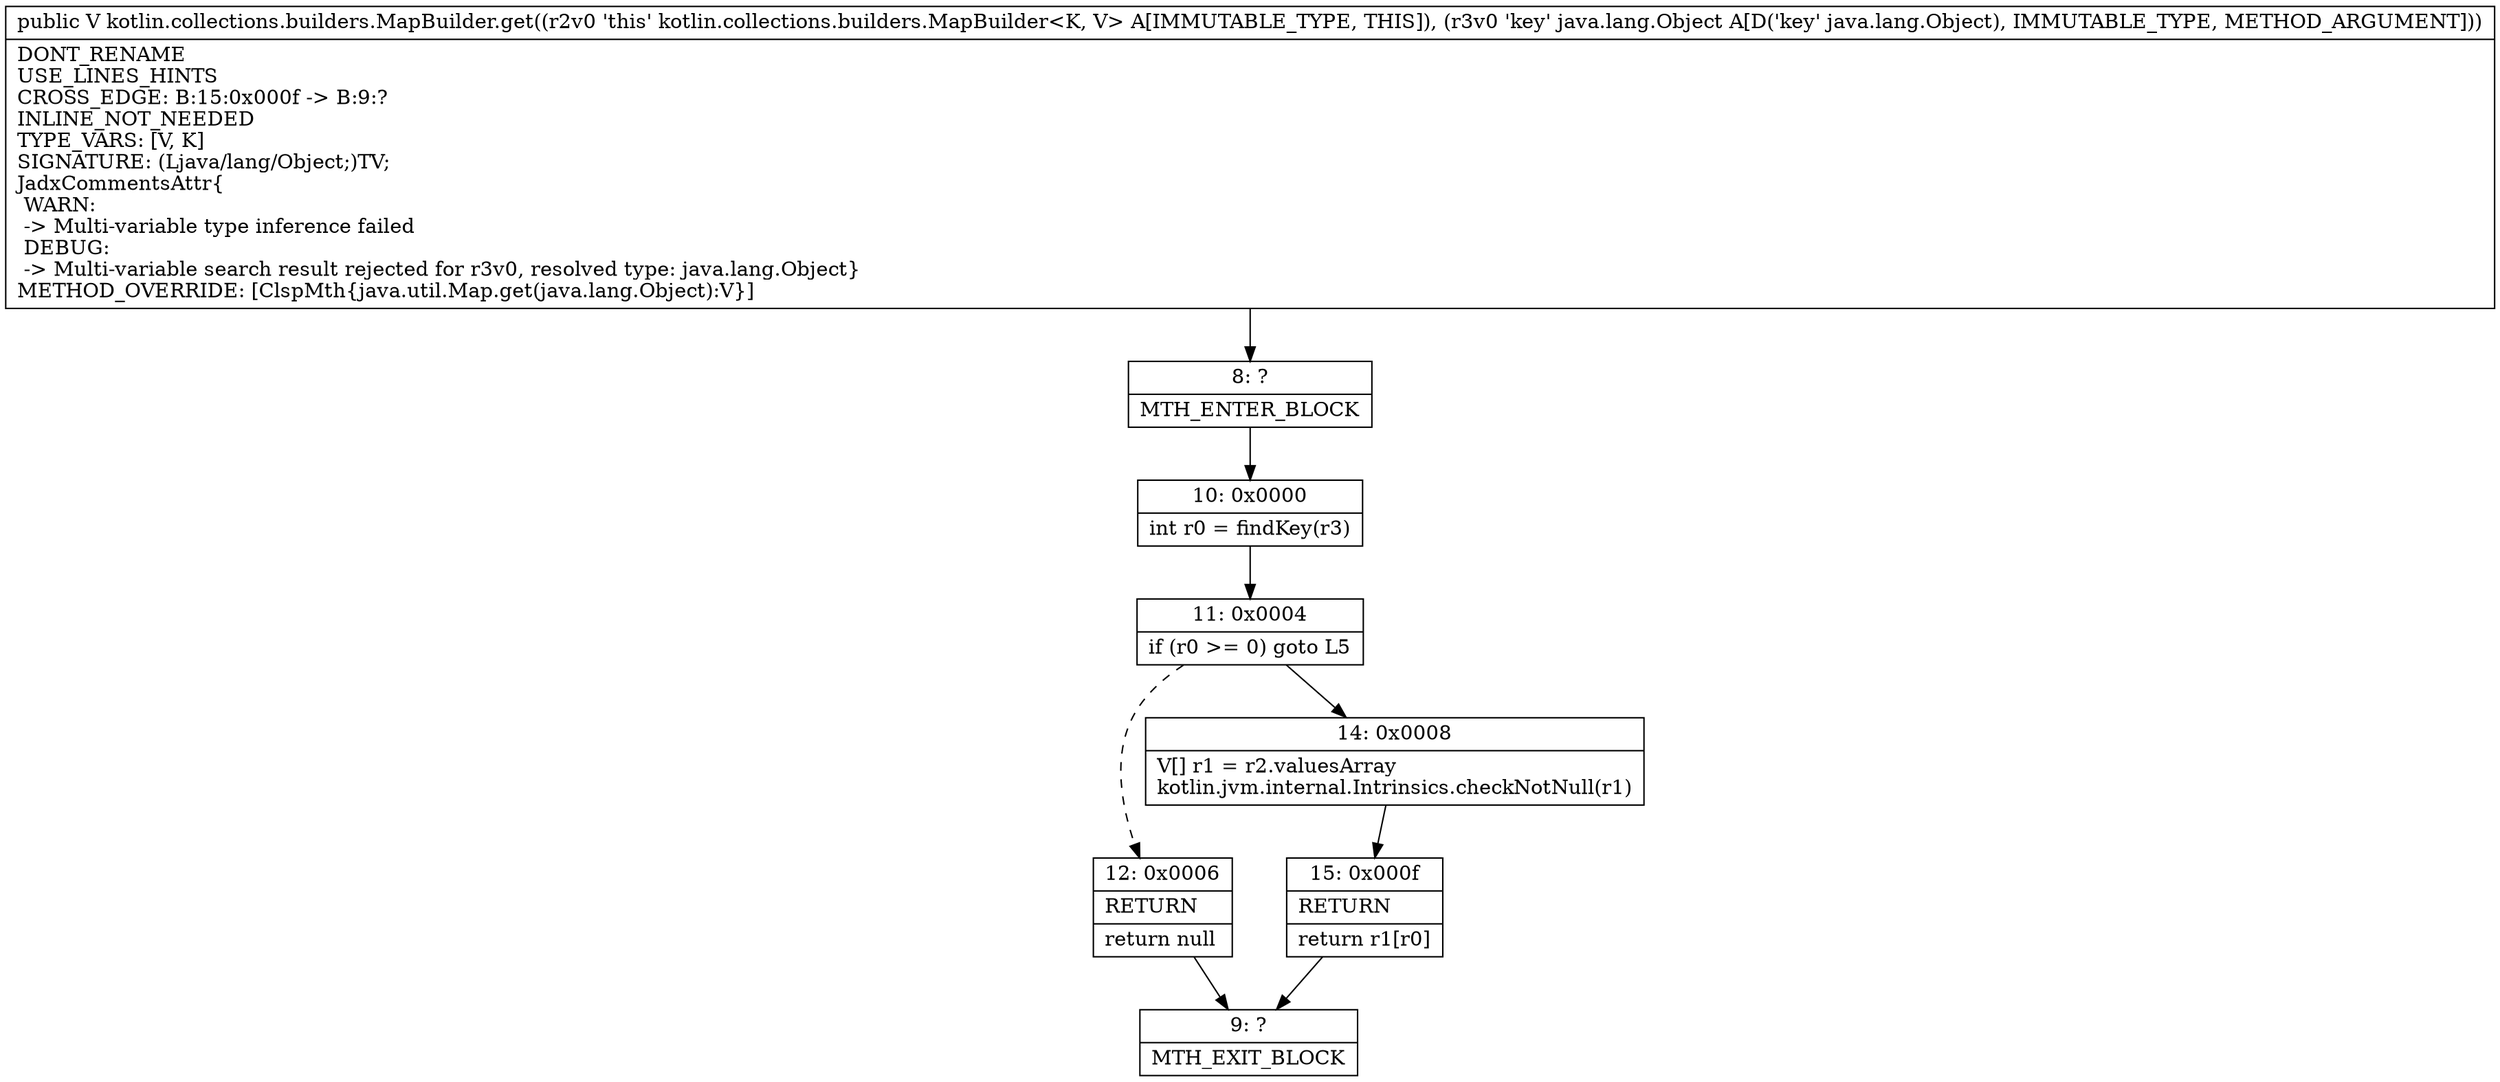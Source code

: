 digraph "CFG forkotlin.collections.builders.MapBuilder.get(Ljava\/lang\/Object;)Ljava\/lang\/Object;" {
Node_8 [shape=record,label="{8\:\ ?|MTH_ENTER_BLOCK\l}"];
Node_10 [shape=record,label="{10\:\ 0x0000|int r0 = findKey(r3)\l}"];
Node_11 [shape=record,label="{11\:\ 0x0004|if (r0 \>= 0) goto L5\l}"];
Node_12 [shape=record,label="{12\:\ 0x0006|RETURN\l|return null\l}"];
Node_9 [shape=record,label="{9\:\ ?|MTH_EXIT_BLOCK\l}"];
Node_14 [shape=record,label="{14\:\ 0x0008|V[] r1 = r2.valuesArray\lkotlin.jvm.internal.Intrinsics.checkNotNull(r1)\l}"];
Node_15 [shape=record,label="{15\:\ 0x000f|RETURN\l|return r1[r0]\l}"];
MethodNode[shape=record,label="{public V kotlin.collections.builders.MapBuilder.get((r2v0 'this' kotlin.collections.builders.MapBuilder\<K, V\> A[IMMUTABLE_TYPE, THIS]), (r3v0 'key' java.lang.Object A[D('key' java.lang.Object), IMMUTABLE_TYPE, METHOD_ARGUMENT]))  | DONT_RENAME\lUSE_LINES_HINTS\lCROSS_EDGE: B:15:0x000f \-\> B:9:?\lINLINE_NOT_NEEDED\lTYPE_VARS: [V, K]\lSIGNATURE: (Ljava\/lang\/Object;)TV;\lJadxCommentsAttr\{\l WARN: \l \-\> Multi\-variable type inference failed\l DEBUG: \l \-\> Multi\-variable search result rejected for r3v0, resolved type: java.lang.Object\}\lMETHOD_OVERRIDE: [ClspMth\{java.util.Map.get(java.lang.Object):V\}]\l}"];
MethodNode -> Node_8;Node_8 -> Node_10;
Node_10 -> Node_11;
Node_11 -> Node_12[style=dashed];
Node_11 -> Node_14;
Node_12 -> Node_9;
Node_14 -> Node_15;
Node_15 -> Node_9;
}

